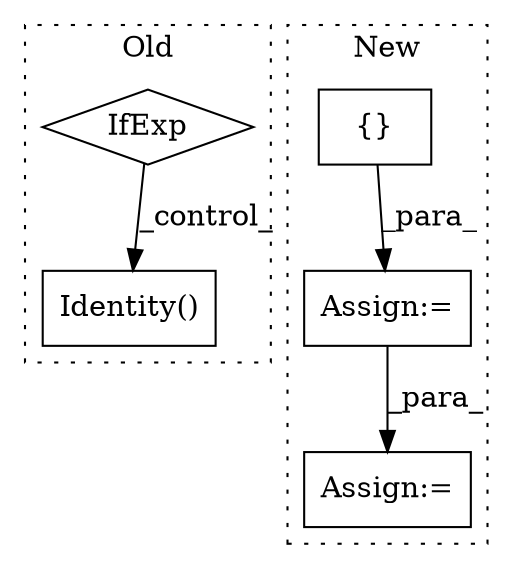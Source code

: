 digraph G {
subgraph cluster0 {
1 [label="Identity()" a="75" s="4696" l="13" shape="box"];
4 [label="IfExp" a="51" s="4673,4690" l="4,6" shape="diamond"];
label = "Old";
style="dotted";
}
subgraph cluster1 {
2 [label="{}" a="59" s="12754,12754" l="2,1" shape="box"];
3 [label="Assign:=" a="68" s="12751" l="3" shape="box"];
5 [label="Assign:=" a="68" s="12795" l="4" shape="box"];
label = "New";
style="dotted";
}
2 -> 3 [label="_para_"];
3 -> 5 [label="_para_"];
4 -> 1 [label="_control_"];
}